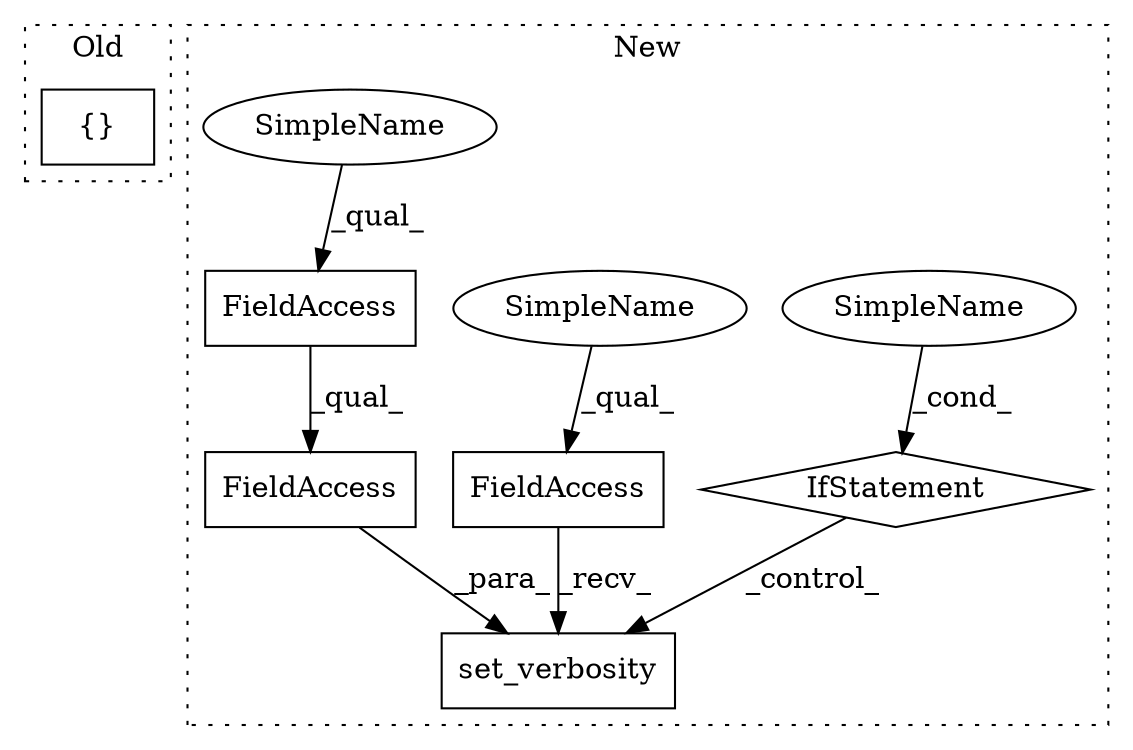 digraph G {
subgraph cluster0 {
1 [label="{}" a="4" s="1004,1019" l="1,1" shape="box"];
label = "Old";
style="dotted";
}
subgraph cluster1 {
2 [label="set_verbosity" a="32" s="2399,2437" l="14,1" shape="box"];
3 [label="SimpleName" a="42" s="" l="" shape="ellipse"];
4 [label="IfStatement" a="25" s="2344,2370" l="4,2" shape="diamond"];
5 [label="FieldAccess" a="22" s="2413" l="24" shape="box"];
6 [label="FieldAccess" a="22" s="2380" l="18" shape="box"];
7 [label="FieldAccess" a="22" s="2413" l="18" shape="box"];
8 [label="SimpleName" a="42" s="2380" l="10" shape="ellipse"];
9 [label="SimpleName" a="42" s="2413" l="10" shape="ellipse"];
label = "New";
style="dotted";
}
3 -> 4 [label="_cond_"];
4 -> 2 [label="_control_"];
5 -> 2 [label="_para_"];
6 -> 2 [label="_recv_"];
7 -> 5 [label="_qual_"];
8 -> 6 [label="_qual_"];
9 -> 7 [label="_qual_"];
}